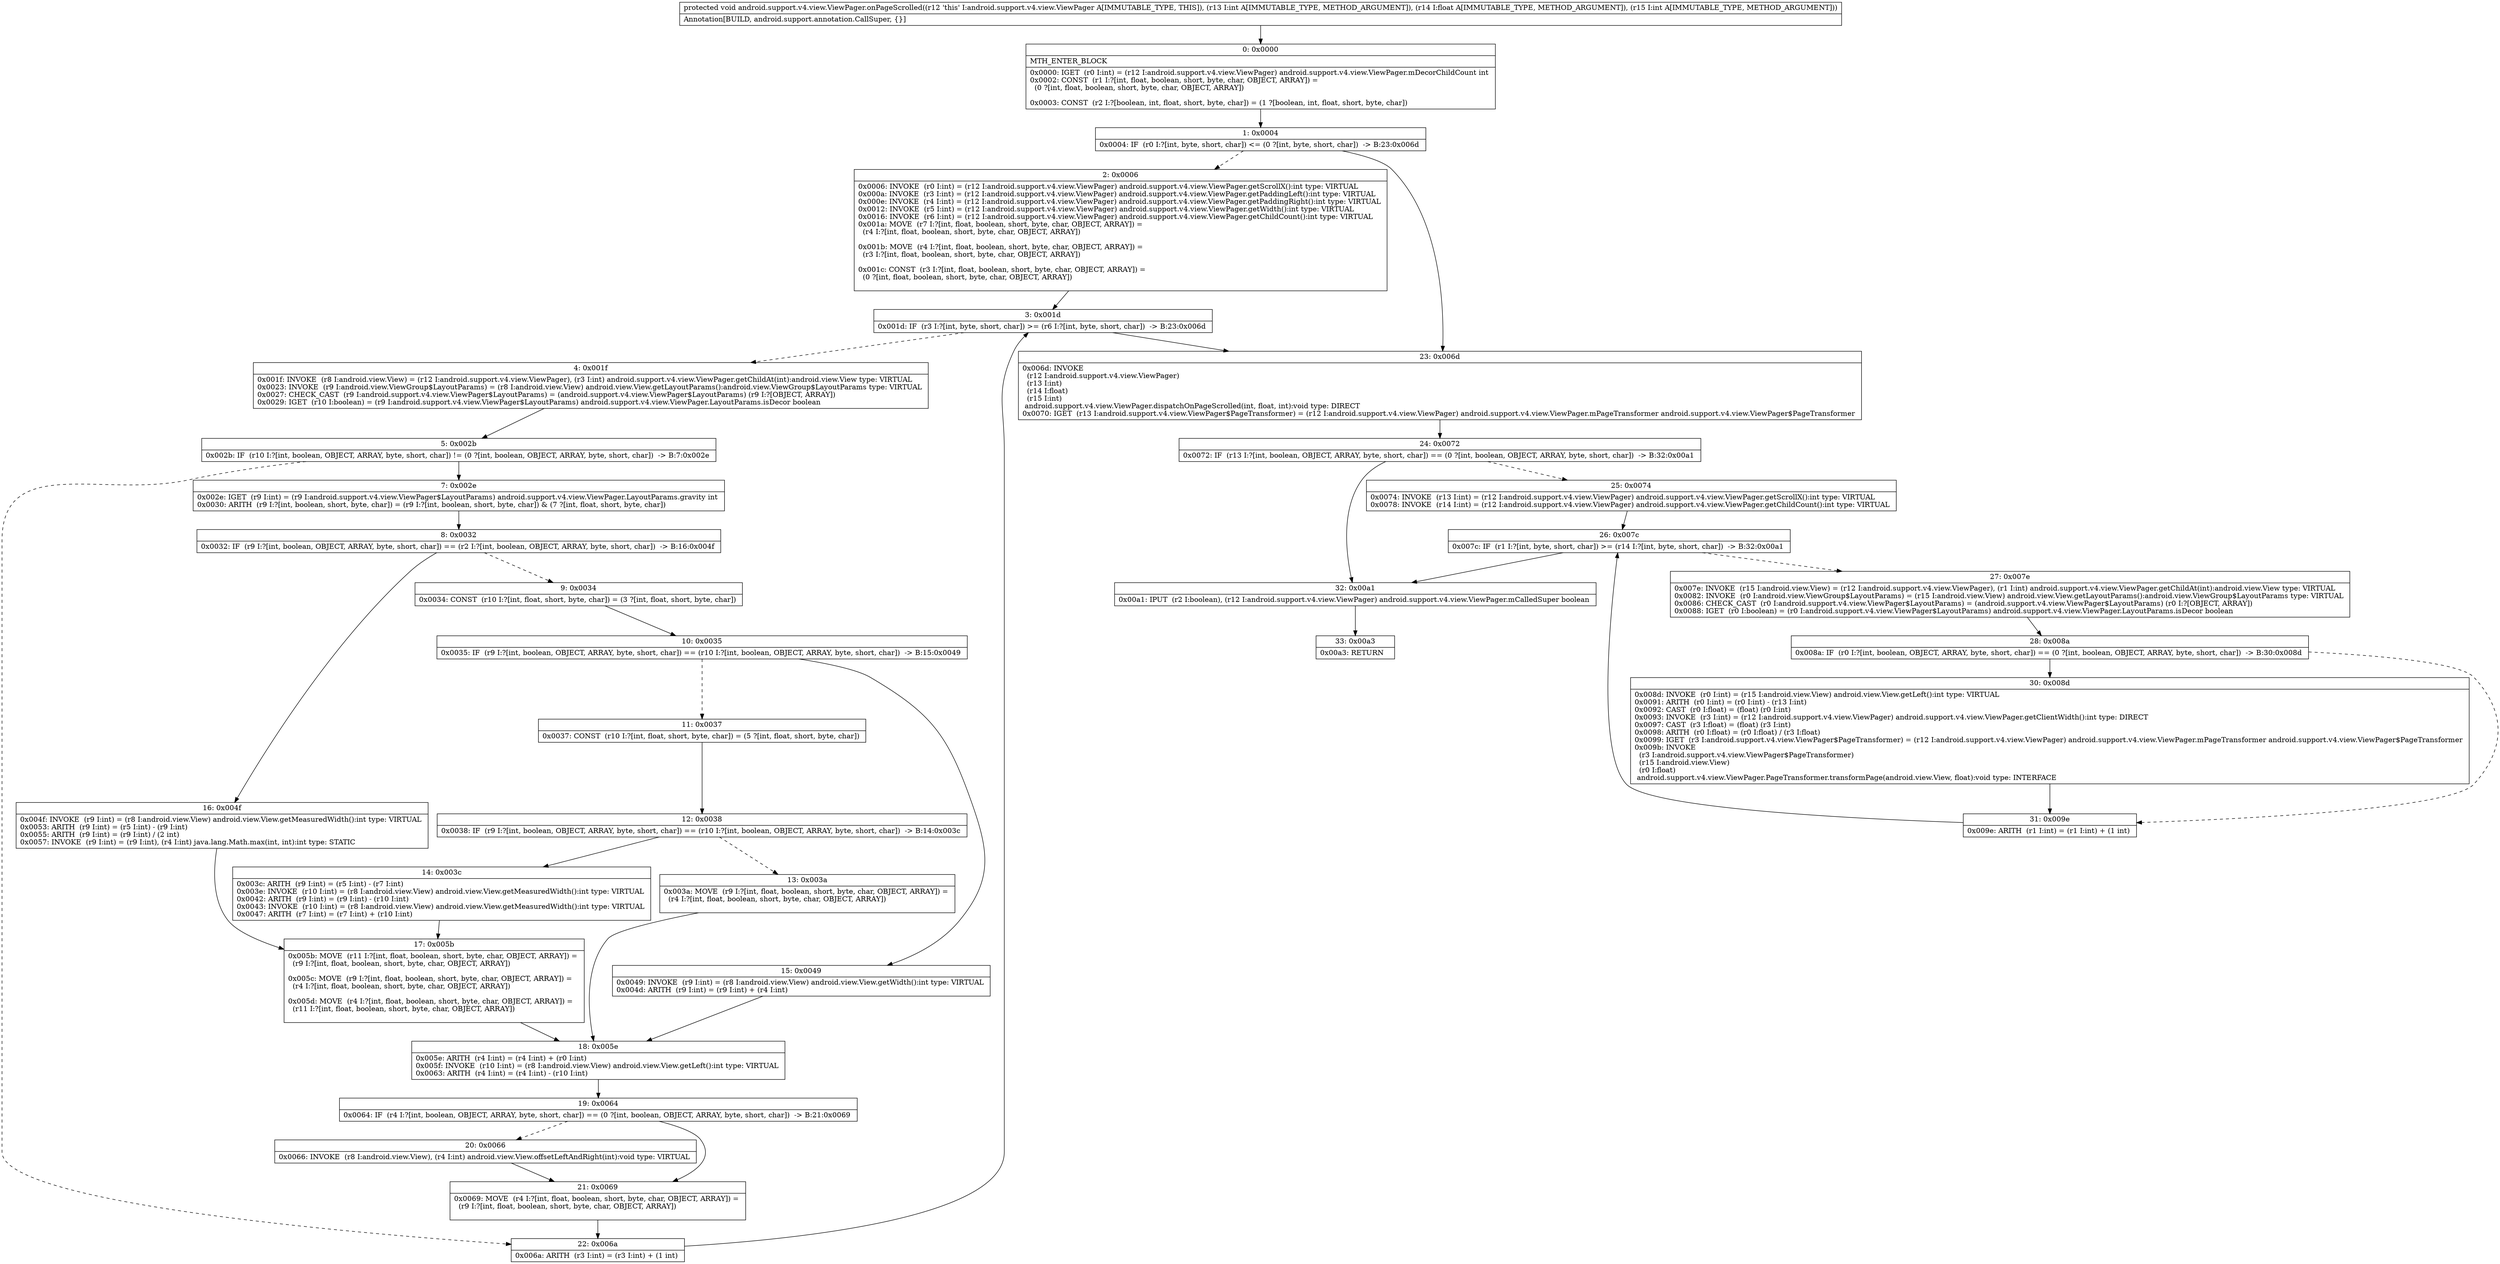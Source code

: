 digraph "CFG forandroid.support.v4.view.ViewPager.onPageScrolled(IFI)V" {
Node_0 [shape=record,label="{0\:\ 0x0000|MTH_ENTER_BLOCK\l|0x0000: IGET  (r0 I:int) = (r12 I:android.support.v4.view.ViewPager) android.support.v4.view.ViewPager.mDecorChildCount int \l0x0002: CONST  (r1 I:?[int, float, boolean, short, byte, char, OBJECT, ARRAY]) = \l  (0 ?[int, float, boolean, short, byte, char, OBJECT, ARRAY])\l \l0x0003: CONST  (r2 I:?[boolean, int, float, short, byte, char]) = (1 ?[boolean, int, float, short, byte, char]) \l}"];
Node_1 [shape=record,label="{1\:\ 0x0004|0x0004: IF  (r0 I:?[int, byte, short, char]) \<= (0 ?[int, byte, short, char])  \-\> B:23:0x006d \l}"];
Node_2 [shape=record,label="{2\:\ 0x0006|0x0006: INVOKE  (r0 I:int) = (r12 I:android.support.v4.view.ViewPager) android.support.v4.view.ViewPager.getScrollX():int type: VIRTUAL \l0x000a: INVOKE  (r3 I:int) = (r12 I:android.support.v4.view.ViewPager) android.support.v4.view.ViewPager.getPaddingLeft():int type: VIRTUAL \l0x000e: INVOKE  (r4 I:int) = (r12 I:android.support.v4.view.ViewPager) android.support.v4.view.ViewPager.getPaddingRight():int type: VIRTUAL \l0x0012: INVOKE  (r5 I:int) = (r12 I:android.support.v4.view.ViewPager) android.support.v4.view.ViewPager.getWidth():int type: VIRTUAL \l0x0016: INVOKE  (r6 I:int) = (r12 I:android.support.v4.view.ViewPager) android.support.v4.view.ViewPager.getChildCount():int type: VIRTUAL \l0x001a: MOVE  (r7 I:?[int, float, boolean, short, byte, char, OBJECT, ARRAY]) = \l  (r4 I:?[int, float, boolean, short, byte, char, OBJECT, ARRAY])\l \l0x001b: MOVE  (r4 I:?[int, float, boolean, short, byte, char, OBJECT, ARRAY]) = \l  (r3 I:?[int, float, boolean, short, byte, char, OBJECT, ARRAY])\l \l0x001c: CONST  (r3 I:?[int, float, boolean, short, byte, char, OBJECT, ARRAY]) = \l  (0 ?[int, float, boolean, short, byte, char, OBJECT, ARRAY])\l \l}"];
Node_3 [shape=record,label="{3\:\ 0x001d|0x001d: IF  (r3 I:?[int, byte, short, char]) \>= (r6 I:?[int, byte, short, char])  \-\> B:23:0x006d \l}"];
Node_4 [shape=record,label="{4\:\ 0x001f|0x001f: INVOKE  (r8 I:android.view.View) = (r12 I:android.support.v4.view.ViewPager), (r3 I:int) android.support.v4.view.ViewPager.getChildAt(int):android.view.View type: VIRTUAL \l0x0023: INVOKE  (r9 I:android.view.ViewGroup$LayoutParams) = (r8 I:android.view.View) android.view.View.getLayoutParams():android.view.ViewGroup$LayoutParams type: VIRTUAL \l0x0027: CHECK_CAST  (r9 I:android.support.v4.view.ViewPager$LayoutParams) = (android.support.v4.view.ViewPager$LayoutParams) (r9 I:?[OBJECT, ARRAY]) \l0x0029: IGET  (r10 I:boolean) = (r9 I:android.support.v4.view.ViewPager$LayoutParams) android.support.v4.view.ViewPager.LayoutParams.isDecor boolean \l}"];
Node_5 [shape=record,label="{5\:\ 0x002b|0x002b: IF  (r10 I:?[int, boolean, OBJECT, ARRAY, byte, short, char]) != (0 ?[int, boolean, OBJECT, ARRAY, byte, short, char])  \-\> B:7:0x002e \l}"];
Node_7 [shape=record,label="{7\:\ 0x002e|0x002e: IGET  (r9 I:int) = (r9 I:android.support.v4.view.ViewPager$LayoutParams) android.support.v4.view.ViewPager.LayoutParams.gravity int \l0x0030: ARITH  (r9 I:?[int, boolean, short, byte, char]) = (r9 I:?[int, boolean, short, byte, char]) & (7 ?[int, float, short, byte, char]) \l}"];
Node_8 [shape=record,label="{8\:\ 0x0032|0x0032: IF  (r9 I:?[int, boolean, OBJECT, ARRAY, byte, short, char]) == (r2 I:?[int, boolean, OBJECT, ARRAY, byte, short, char])  \-\> B:16:0x004f \l}"];
Node_9 [shape=record,label="{9\:\ 0x0034|0x0034: CONST  (r10 I:?[int, float, short, byte, char]) = (3 ?[int, float, short, byte, char]) \l}"];
Node_10 [shape=record,label="{10\:\ 0x0035|0x0035: IF  (r9 I:?[int, boolean, OBJECT, ARRAY, byte, short, char]) == (r10 I:?[int, boolean, OBJECT, ARRAY, byte, short, char])  \-\> B:15:0x0049 \l}"];
Node_11 [shape=record,label="{11\:\ 0x0037|0x0037: CONST  (r10 I:?[int, float, short, byte, char]) = (5 ?[int, float, short, byte, char]) \l}"];
Node_12 [shape=record,label="{12\:\ 0x0038|0x0038: IF  (r9 I:?[int, boolean, OBJECT, ARRAY, byte, short, char]) == (r10 I:?[int, boolean, OBJECT, ARRAY, byte, short, char])  \-\> B:14:0x003c \l}"];
Node_13 [shape=record,label="{13\:\ 0x003a|0x003a: MOVE  (r9 I:?[int, float, boolean, short, byte, char, OBJECT, ARRAY]) = \l  (r4 I:?[int, float, boolean, short, byte, char, OBJECT, ARRAY])\l \l}"];
Node_14 [shape=record,label="{14\:\ 0x003c|0x003c: ARITH  (r9 I:int) = (r5 I:int) \- (r7 I:int) \l0x003e: INVOKE  (r10 I:int) = (r8 I:android.view.View) android.view.View.getMeasuredWidth():int type: VIRTUAL \l0x0042: ARITH  (r9 I:int) = (r9 I:int) \- (r10 I:int) \l0x0043: INVOKE  (r10 I:int) = (r8 I:android.view.View) android.view.View.getMeasuredWidth():int type: VIRTUAL \l0x0047: ARITH  (r7 I:int) = (r7 I:int) + (r10 I:int) \l}"];
Node_15 [shape=record,label="{15\:\ 0x0049|0x0049: INVOKE  (r9 I:int) = (r8 I:android.view.View) android.view.View.getWidth():int type: VIRTUAL \l0x004d: ARITH  (r9 I:int) = (r9 I:int) + (r4 I:int) \l}"];
Node_16 [shape=record,label="{16\:\ 0x004f|0x004f: INVOKE  (r9 I:int) = (r8 I:android.view.View) android.view.View.getMeasuredWidth():int type: VIRTUAL \l0x0053: ARITH  (r9 I:int) = (r5 I:int) \- (r9 I:int) \l0x0055: ARITH  (r9 I:int) = (r9 I:int) \/ (2 int) \l0x0057: INVOKE  (r9 I:int) = (r9 I:int), (r4 I:int) java.lang.Math.max(int, int):int type: STATIC \l}"];
Node_17 [shape=record,label="{17\:\ 0x005b|0x005b: MOVE  (r11 I:?[int, float, boolean, short, byte, char, OBJECT, ARRAY]) = \l  (r9 I:?[int, float, boolean, short, byte, char, OBJECT, ARRAY])\l \l0x005c: MOVE  (r9 I:?[int, float, boolean, short, byte, char, OBJECT, ARRAY]) = \l  (r4 I:?[int, float, boolean, short, byte, char, OBJECT, ARRAY])\l \l0x005d: MOVE  (r4 I:?[int, float, boolean, short, byte, char, OBJECT, ARRAY]) = \l  (r11 I:?[int, float, boolean, short, byte, char, OBJECT, ARRAY])\l \l}"];
Node_18 [shape=record,label="{18\:\ 0x005e|0x005e: ARITH  (r4 I:int) = (r4 I:int) + (r0 I:int) \l0x005f: INVOKE  (r10 I:int) = (r8 I:android.view.View) android.view.View.getLeft():int type: VIRTUAL \l0x0063: ARITH  (r4 I:int) = (r4 I:int) \- (r10 I:int) \l}"];
Node_19 [shape=record,label="{19\:\ 0x0064|0x0064: IF  (r4 I:?[int, boolean, OBJECT, ARRAY, byte, short, char]) == (0 ?[int, boolean, OBJECT, ARRAY, byte, short, char])  \-\> B:21:0x0069 \l}"];
Node_20 [shape=record,label="{20\:\ 0x0066|0x0066: INVOKE  (r8 I:android.view.View), (r4 I:int) android.view.View.offsetLeftAndRight(int):void type: VIRTUAL \l}"];
Node_21 [shape=record,label="{21\:\ 0x0069|0x0069: MOVE  (r4 I:?[int, float, boolean, short, byte, char, OBJECT, ARRAY]) = \l  (r9 I:?[int, float, boolean, short, byte, char, OBJECT, ARRAY])\l \l}"];
Node_22 [shape=record,label="{22\:\ 0x006a|0x006a: ARITH  (r3 I:int) = (r3 I:int) + (1 int) \l}"];
Node_23 [shape=record,label="{23\:\ 0x006d|0x006d: INVOKE  \l  (r12 I:android.support.v4.view.ViewPager)\l  (r13 I:int)\l  (r14 I:float)\l  (r15 I:int)\l android.support.v4.view.ViewPager.dispatchOnPageScrolled(int, float, int):void type: DIRECT \l0x0070: IGET  (r13 I:android.support.v4.view.ViewPager$PageTransformer) = (r12 I:android.support.v4.view.ViewPager) android.support.v4.view.ViewPager.mPageTransformer android.support.v4.view.ViewPager$PageTransformer \l}"];
Node_24 [shape=record,label="{24\:\ 0x0072|0x0072: IF  (r13 I:?[int, boolean, OBJECT, ARRAY, byte, short, char]) == (0 ?[int, boolean, OBJECT, ARRAY, byte, short, char])  \-\> B:32:0x00a1 \l}"];
Node_25 [shape=record,label="{25\:\ 0x0074|0x0074: INVOKE  (r13 I:int) = (r12 I:android.support.v4.view.ViewPager) android.support.v4.view.ViewPager.getScrollX():int type: VIRTUAL \l0x0078: INVOKE  (r14 I:int) = (r12 I:android.support.v4.view.ViewPager) android.support.v4.view.ViewPager.getChildCount():int type: VIRTUAL \l}"];
Node_26 [shape=record,label="{26\:\ 0x007c|0x007c: IF  (r1 I:?[int, byte, short, char]) \>= (r14 I:?[int, byte, short, char])  \-\> B:32:0x00a1 \l}"];
Node_27 [shape=record,label="{27\:\ 0x007e|0x007e: INVOKE  (r15 I:android.view.View) = (r12 I:android.support.v4.view.ViewPager), (r1 I:int) android.support.v4.view.ViewPager.getChildAt(int):android.view.View type: VIRTUAL \l0x0082: INVOKE  (r0 I:android.view.ViewGroup$LayoutParams) = (r15 I:android.view.View) android.view.View.getLayoutParams():android.view.ViewGroup$LayoutParams type: VIRTUAL \l0x0086: CHECK_CAST  (r0 I:android.support.v4.view.ViewPager$LayoutParams) = (android.support.v4.view.ViewPager$LayoutParams) (r0 I:?[OBJECT, ARRAY]) \l0x0088: IGET  (r0 I:boolean) = (r0 I:android.support.v4.view.ViewPager$LayoutParams) android.support.v4.view.ViewPager.LayoutParams.isDecor boolean \l}"];
Node_28 [shape=record,label="{28\:\ 0x008a|0x008a: IF  (r0 I:?[int, boolean, OBJECT, ARRAY, byte, short, char]) == (0 ?[int, boolean, OBJECT, ARRAY, byte, short, char])  \-\> B:30:0x008d \l}"];
Node_30 [shape=record,label="{30\:\ 0x008d|0x008d: INVOKE  (r0 I:int) = (r15 I:android.view.View) android.view.View.getLeft():int type: VIRTUAL \l0x0091: ARITH  (r0 I:int) = (r0 I:int) \- (r13 I:int) \l0x0092: CAST  (r0 I:float) = (float) (r0 I:int) \l0x0093: INVOKE  (r3 I:int) = (r12 I:android.support.v4.view.ViewPager) android.support.v4.view.ViewPager.getClientWidth():int type: DIRECT \l0x0097: CAST  (r3 I:float) = (float) (r3 I:int) \l0x0098: ARITH  (r0 I:float) = (r0 I:float) \/ (r3 I:float) \l0x0099: IGET  (r3 I:android.support.v4.view.ViewPager$PageTransformer) = (r12 I:android.support.v4.view.ViewPager) android.support.v4.view.ViewPager.mPageTransformer android.support.v4.view.ViewPager$PageTransformer \l0x009b: INVOKE  \l  (r3 I:android.support.v4.view.ViewPager$PageTransformer)\l  (r15 I:android.view.View)\l  (r0 I:float)\l android.support.v4.view.ViewPager.PageTransformer.transformPage(android.view.View, float):void type: INTERFACE \l}"];
Node_31 [shape=record,label="{31\:\ 0x009e|0x009e: ARITH  (r1 I:int) = (r1 I:int) + (1 int) \l}"];
Node_32 [shape=record,label="{32\:\ 0x00a1|0x00a1: IPUT  (r2 I:boolean), (r12 I:android.support.v4.view.ViewPager) android.support.v4.view.ViewPager.mCalledSuper boolean \l}"];
Node_33 [shape=record,label="{33\:\ 0x00a3|0x00a3: RETURN   \l}"];
MethodNode[shape=record,label="{protected void android.support.v4.view.ViewPager.onPageScrolled((r12 'this' I:android.support.v4.view.ViewPager A[IMMUTABLE_TYPE, THIS]), (r13 I:int A[IMMUTABLE_TYPE, METHOD_ARGUMENT]), (r14 I:float A[IMMUTABLE_TYPE, METHOD_ARGUMENT]), (r15 I:int A[IMMUTABLE_TYPE, METHOD_ARGUMENT]))  | Annotation[BUILD, android.support.annotation.CallSuper, \{\}]\l}"];
MethodNode -> Node_0;
Node_0 -> Node_1;
Node_1 -> Node_2[style=dashed];
Node_1 -> Node_23;
Node_2 -> Node_3;
Node_3 -> Node_4[style=dashed];
Node_3 -> Node_23;
Node_4 -> Node_5;
Node_5 -> Node_7;
Node_5 -> Node_22[style=dashed];
Node_7 -> Node_8;
Node_8 -> Node_9[style=dashed];
Node_8 -> Node_16;
Node_9 -> Node_10;
Node_10 -> Node_11[style=dashed];
Node_10 -> Node_15;
Node_11 -> Node_12;
Node_12 -> Node_13[style=dashed];
Node_12 -> Node_14;
Node_13 -> Node_18;
Node_14 -> Node_17;
Node_15 -> Node_18;
Node_16 -> Node_17;
Node_17 -> Node_18;
Node_18 -> Node_19;
Node_19 -> Node_20[style=dashed];
Node_19 -> Node_21;
Node_20 -> Node_21;
Node_21 -> Node_22;
Node_22 -> Node_3;
Node_23 -> Node_24;
Node_24 -> Node_25[style=dashed];
Node_24 -> Node_32;
Node_25 -> Node_26;
Node_26 -> Node_27[style=dashed];
Node_26 -> Node_32;
Node_27 -> Node_28;
Node_28 -> Node_30;
Node_28 -> Node_31[style=dashed];
Node_30 -> Node_31;
Node_31 -> Node_26;
Node_32 -> Node_33;
}

